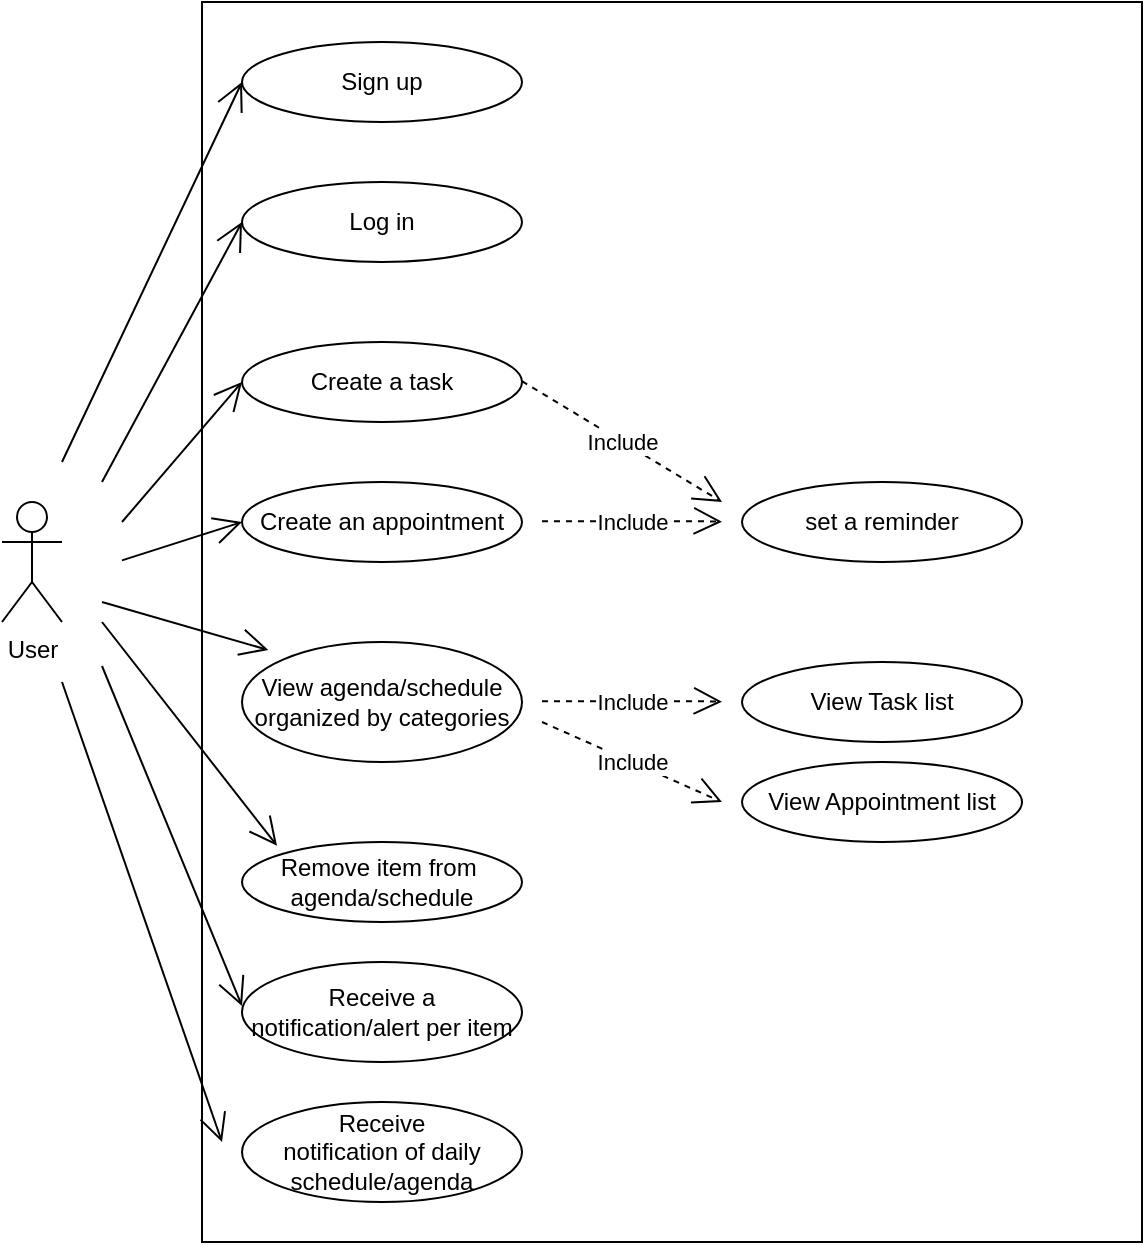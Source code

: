 <mxfile version="20.7.4" type="device"><diagram name="Page-1" id="9361dd3d-8414-5efd-6122-117bd74ce7a7"><mxGraphModel dx="1633" dy="1068" grid="1" gridSize="10" guides="1" tooltips="1" connect="1" arrows="1" fold="1" page="0" pageScale="1.5" pageWidth="826" pageHeight="1169" background="none" math="0" shadow="0"><root><mxCell id="0"/><mxCell id="1" parent="0"/><mxCell id="7zQHY6aMhFNkF1QgFhpC-89" value="User" style="shape=umlActor;verticalLabelPosition=bottom;verticalAlign=top;html=1;" vertex="1" parent="1"><mxGeometry x="210" y="190" width="30" height="60" as="geometry"/></mxCell><mxCell id="7zQHY6aMhFNkF1QgFhpC-94" value="" style="rounded=0;whiteSpace=wrap;html=1;movable=1;resizable=1;rotatable=1;deletable=1;editable=1;connectable=1;" vertex="1" parent="1"><mxGeometry x="310" y="-60" width="470" height="620" as="geometry"/></mxCell><mxCell id="7zQHY6aMhFNkF1QgFhpC-93" value="Sign up" style="ellipse;whiteSpace=wrap;html=1;" vertex="1" parent="1"><mxGeometry x="330" y="-40" width="140" height="40" as="geometry"/></mxCell><mxCell id="7zQHY6aMhFNkF1QgFhpC-95" value="Log in" style="ellipse;whiteSpace=wrap;html=1;" vertex="1" parent="1"><mxGeometry x="330" y="30" width="140" height="40" as="geometry"/></mxCell><mxCell id="7zQHY6aMhFNkF1QgFhpC-97" value="Create a task" style="ellipse;whiteSpace=wrap;html=1;" vertex="1" parent="1"><mxGeometry x="330" y="110" width="140" height="40" as="geometry"/></mxCell><mxCell id="7zQHY6aMhFNkF1QgFhpC-99" value="Create an appointment" style="ellipse;whiteSpace=wrap;html=1;" vertex="1" parent="1"><mxGeometry x="330" y="180" width="140" height="40" as="geometry"/></mxCell><mxCell id="7zQHY6aMhFNkF1QgFhpC-101" value="Include" style="endArrow=open;endSize=12;dashed=1;html=1;rounded=0;fillColor=#994C00;" edge="1" parent="1"><mxGeometry width="160" relative="1" as="geometry"><mxPoint x="480" y="199.6" as="sourcePoint"/><mxPoint x="570" y="199.89" as="targetPoint"/><Array as="points"><mxPoint x="560" y="199.6"/></Array></mxGeometry></mxCell><mxCell id="7zQHY6aMhFNkF1QgFhpC-102" value="set a reminder" style="ellipse;whiteSpace=wrap;html=1;" vertex="1" parent="1"><mxGeometry x="580" y="180" width="140" height="40" as="geometry"/></mxCell><mxCell id="7zQHY6aMhFNkF1QgFhpC-103" value="Include" style="endArrow=open;endSize=12;dashed=1;html=1;rounded=0;fillColor=#994C00;" edge="1" parent="1"><mxGeometry width="160" relative="1" as="geometry"><mxPoint x="470" y="129.6" as="sourcePoint"/><mxPoint x="570" y="190" as="targetPoint"/></mxGeometry></mxCell><mxCell id="7zQHY6aMhFNkF1QgFhpC-104" value="View agenda/schedule organized by categories" style="ellipse;whiteSpace=wrap;html=1;" vertex="1" parent="1"><mxGeometry x="330" y="260" width="140" height="60" as="geometry"/></mxCell><mxCell id="7zQHY6aMhFNkF1QgFhpC-105" value="View Task list" style="ellipse;whiteSpace=wrap;html=1;" vertex="1" parent="1"><mxGeometry x="580" y="270" width="140" height="40" as="geometry"/></mxCell><mxCell id="7zQHY6aMhFNkF1QgFhpC-106" value="Include" style="endArrow=open;endSize=12;dashed=1;html=1;rounded=0;fillColor=#994C00;" edge="1" parent="1"><mxGeometry width="160" relative="1" as="geometry"><mxPoint x="480" y="289.58" as="sourcePoint"/><mxPoint x="570" y="289.87" as="targetPoint"/><Array as="points"><mxPoint x="560" y="289.58"/></Array></mxGeometry></mxCell><mxCell id="7zQHY6aMhFNkF1QgFhpC-107" value="View Appointment list" style="ellipse;whiteSpace=wrap;html=1;" vertex="1" parent="1"><mxGeometry x="580" y="320" width="140" height="40" as="geometry"/></mxCell><mxCell id="7zQHY6aMhFNkF1QgFhpC-108" value="Include" style="endArrow=open;endSize=12;dashed=1;html=1;rounded=0;fillColor=#994C00;" edge="1" parent="1"><mxGeometry width="160" relative="1" as="geometry"><mxPoint x="480" y="300.0" as="sourcePoint"/><mxPoint x="570" y="340" as="targetPoint"/></mxGeometry></mxCell><mxCell id="7zQHY6aMhFNkF1QgFhpC-111" value="Remove item from&amp;nbsp; agenda/schedule" style="ellipse;whiteSpace=wrap;html=1;" vertex="1" parent="1"><mxGeometry x="330" y="360" width="140" height="40" as="geometry"/></mxCell><mxCell id="7zQHY6aMhFNkF1QgFhpC-113" value="Receive a&lt;br&gt;notification/alert per item" style="ellipse;whiteSpace=wrap;html=1;" vertex="1" parent="1"><mxGeometry x="330" y="420" width="140" height="50" as="geometry"/></mxCell><mxCell id="7zQHY6aMhFNkF1QgFhpC-114" value="Receive &lt;br&gt;notification of daily schedule/agenda" style="ellipse;whiteSpace=wrap;html=1;" vertex="1" parent="1"><mxGeometry x="330" y="490" width="140" height="50" as="geometry"/></mxCell><mxCell id="7zQHY6aMhFNkF1QgFhpC-117" value="" style="endArrow=open;endFill=1;endSize=12;html=1;rounded=0;fillColor=#994C00;" edge="1" parent="1"><mxGeometry width="160" relative="1" as="geometry"><mxPoint x="240" y="170" as="sourcePoint"/><mxPoint x="330" y="-20" as="targetPoint"/></mxGeometry></mxCell><mxCell id="7zQHY6aMhFNkF1QgFhpC-118" value="" style="endArrow=open;endFill=1;endSize=12;html=1;rounded=0;fillColor=#994C00;" edge="1" parent="1"><mxGeometry width="160" relative="1" as="geometry"><mxPoint x="260" y="240" as="sourcePoint"/><mxPoint x="343.155" y="263.995" as="targetPoint"/></mxGeometry></mxCell><mxCell id="7zQHY6aMhFNkF1QgFhpC-119" value="" style="endArrow=open;endFill=1;endSize=12;html=1;rounded=0;entryX=0;entryY=0;entryDx=0;entryDy=0;fillColor=#994C00;" edge="1" parent="1"><mxGeometry width="160" relative="1" as="geometry"><mxPoint x="260" y="250" as="sourcePoint"/><mxPoint x="347.503" y="361.858" as="targetPoint"/></mxGeometry></mxCell><mxCell id="7zQHY6aMhFNkF1QgFhpC-120" value="" style="endArrow=open;endFill=1;endSize=12;html=1;rounded=0;entryX=0;entryY=0.5;entryDx=0;entryDy=0;fillColor=#994C00;" edge="1" parent="1"><mxGeometry width="160" relative="1" as="geometry"><mxPoint x="260" y="272" as="sourcePoint"/><mxPoint x="330" y="442" as="targetPoint"/></mxGeometry></mxCell><mxCell id="7zQHY6aMhFNkF1QgFhpC-121" value="" style="endArrow=open;endFill=1;endSize=12;html=1;rounded=0;fillColor=#994C00;" edge="1" parent="1"><mxGeometry width="160" relative="1" as="geometry"><mxPoint x="240" y="280" as="sourcePoint"/><mxPoint x="320" y="510" as="targetPoint"/></mxGeometry></mxCell><mxCell id="7zQHY6aMhFNkF1QgFhpC-122" value="" style="endArrow=open;endFill=1;endSize=12;html=1;rounded=0;entryX=0;entryY=0.5;entryDx=0;entryDy=0;fillColor=#994C00;" edge="1" parent="1" target="7zQHY6aMhFNkF1QgFhpC-95"><mxGeometry width="160" relative="1" as="geometry"><mxPoint x="260" y="180" as="sourcePoint"/><mxPoint x="630" y="220" as="targetPoint"/></mxGeometry></mxCell><mxCell id="7zQHY6aMhFNkF1QgFhpC-123" value="" style="endArrow=open;endFill=1;endSize=12;html=1;rounded=0;entryX=0;entryY=0.5;entryDx=0;entryDy=0;fillColor=#994C00;" edge="1" parent="1" target="7zQHY6aMhFNkF1QgFhpC-97"><mxGeometry width="160" relative="1" as="geometry"><mxPoint x="270" y="200" as="sourcePoint"/><mxPoint x="630" y="220" as="targetPoint"/></mxGeometry></mxCell><mxCell id="7zQHY6aMhFNkF1QgFhpC-124" value="" style="endArrow=open;endFill=1;endSize=12;html=1;rounded=0;entryX=0;entryY=0.5;entryDx=0;entryDy=0;fillColor=#994C00;" edge="1" parent="1" target="7zQHY6aMhFNkF1QgFhpC-99"><mxGeometry width="160" relative="1" as="geometry"><mxPoint x="270" y="219.17" as="sourcePoint"/><mxPoint x="430" y="219.17" as="targetPoint"/></mxGeometry></mxCell></root></mxGraphModel></diagram></mxfile>